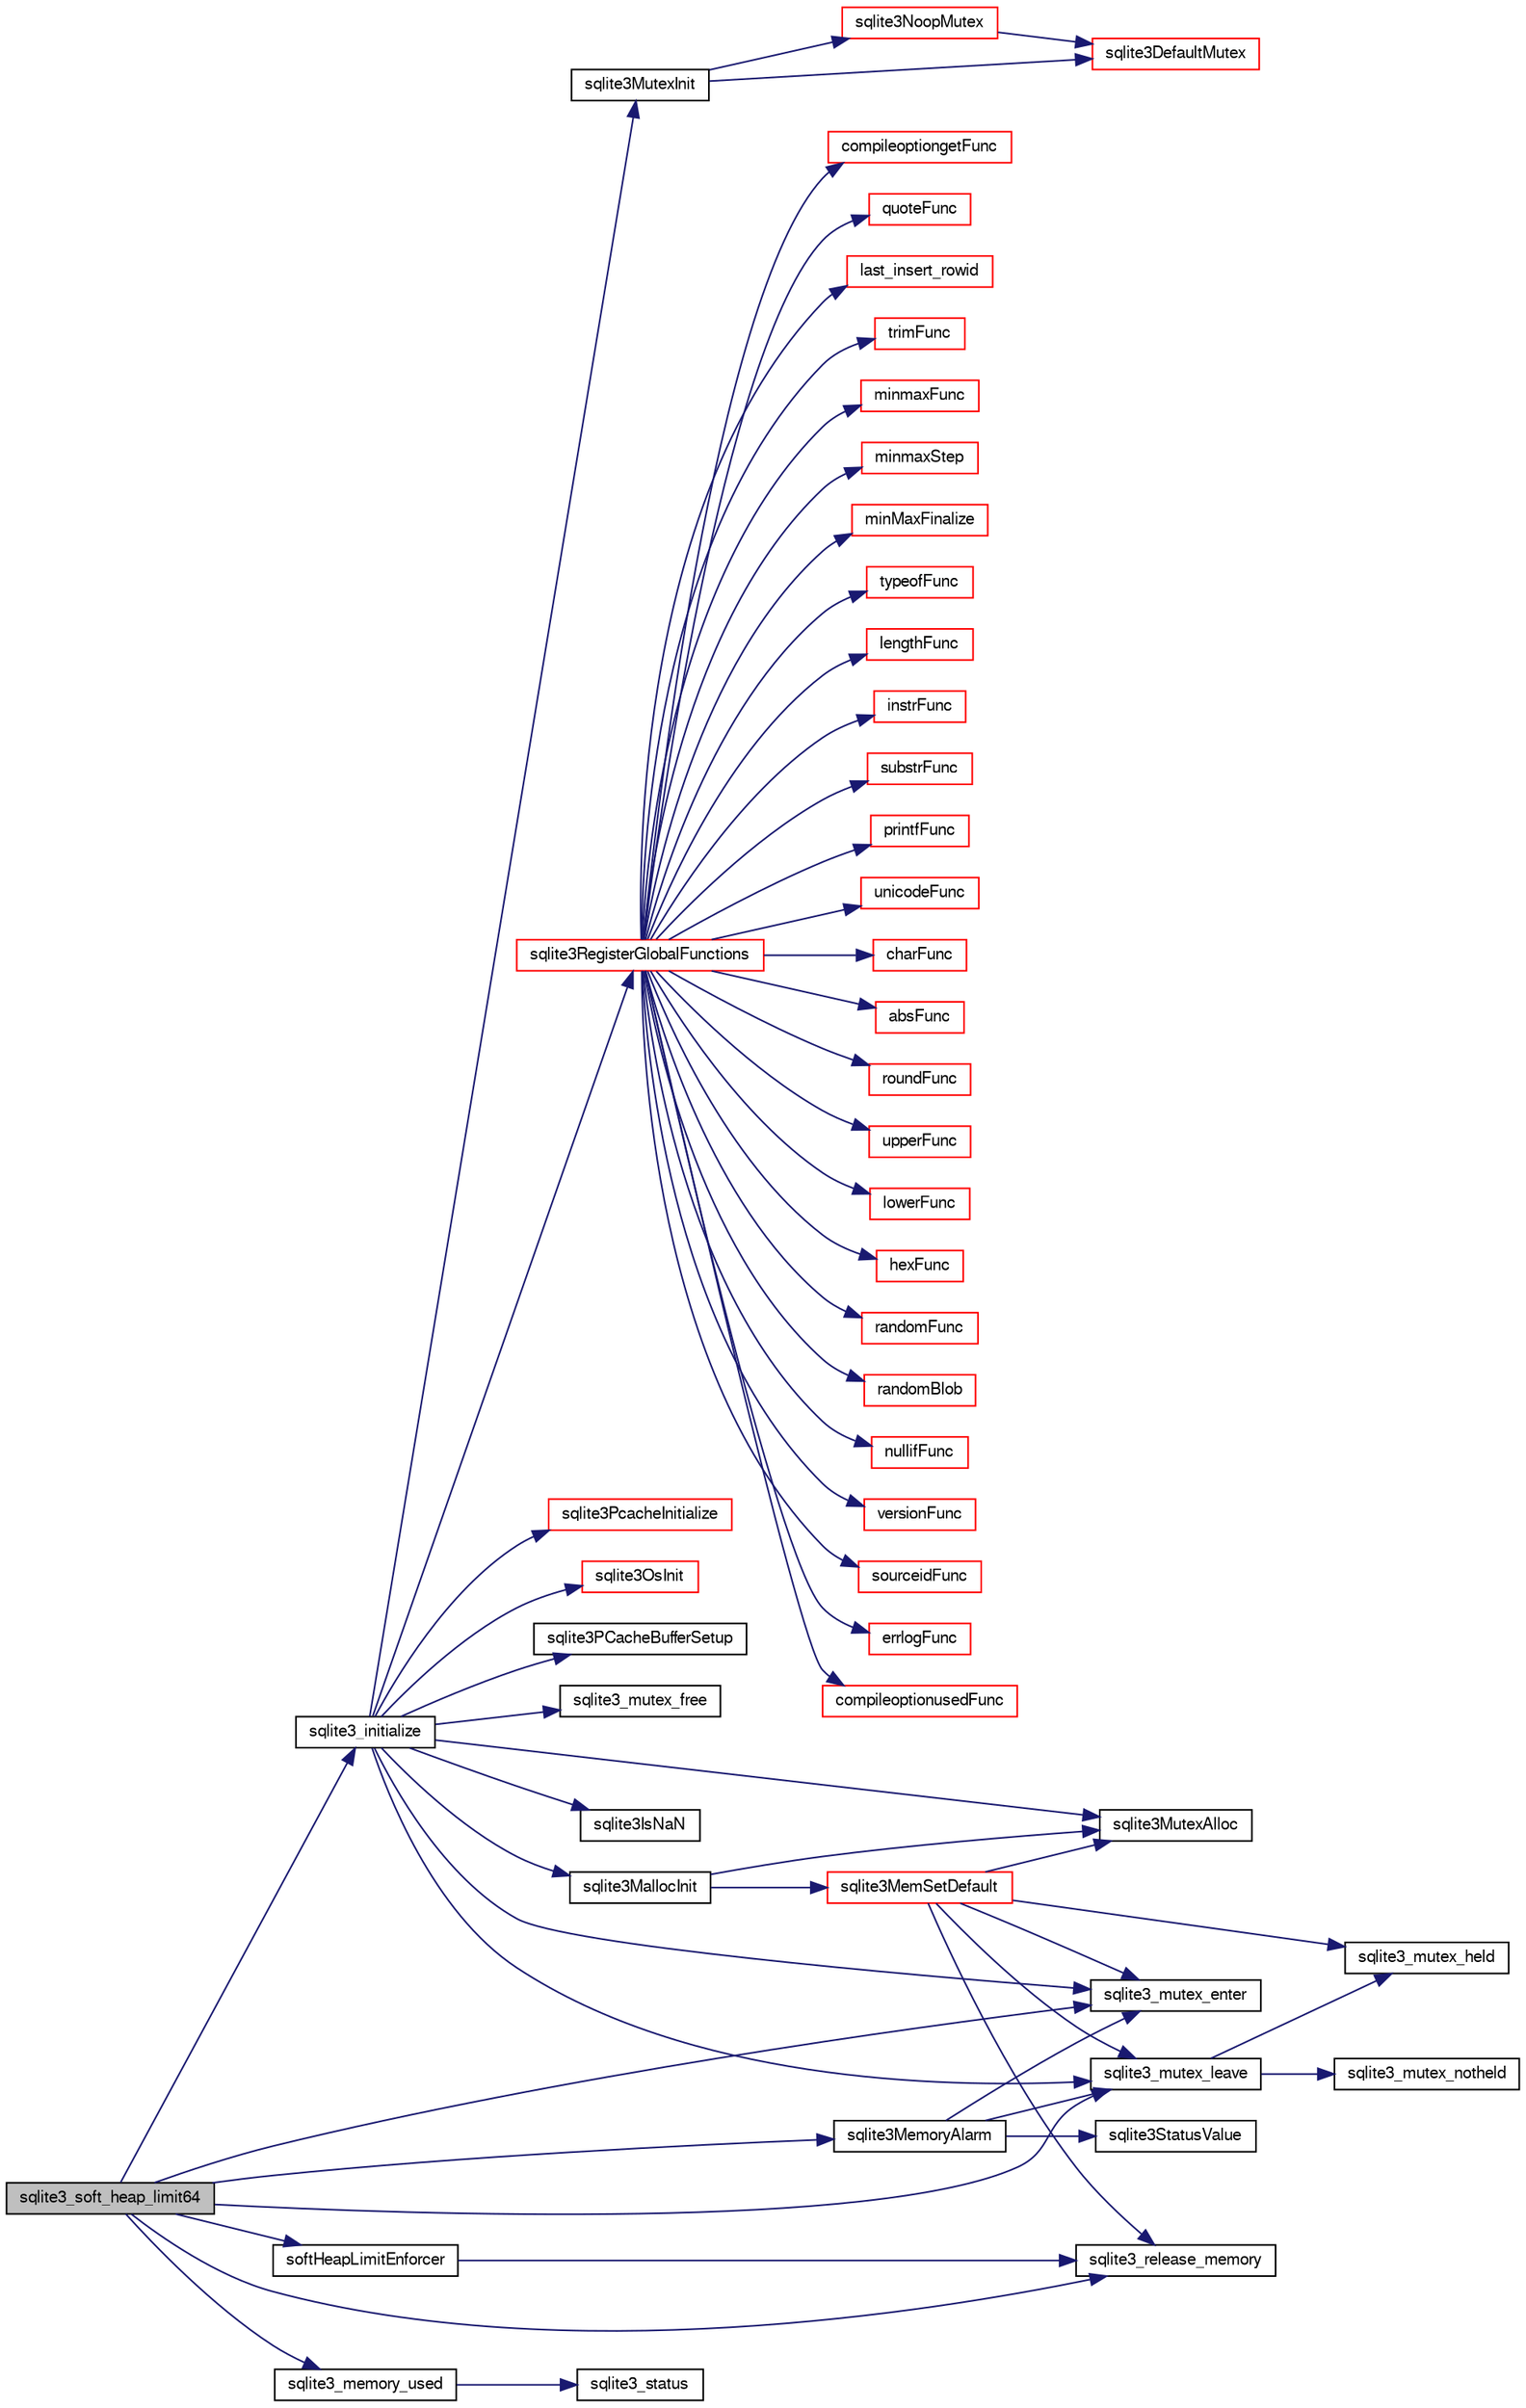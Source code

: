 digraph "sqlite3_soft_heap_limit64"
{
  edge [fontname="FreeSans",fontsize="10",labelfontname="FreeSans",labelfontsize="10"];
  node [fontname="FreeSans",fontsize="10",shape=record];
  rankdir="LR";
  Node81422 [label="sqlite3_soft_heap_limit64",height=0.2,width=0.4,color="black", fillcolor="grey75", style="filled", fontcolor="black"];
  Node81422 -> Node81423 [color="midnightblue",fontsize="10",style="solid",fontname="FreeSans"];
  Node81423 [label="sqlite3_initialize",height=0.2,width=0.4,color="black", fillcolor="white", style="filled",URL="$sqlite3_8c.html#ab0c0ee2d5d4cf8b28e9572296a8861df"];
  Node81423 -> Node81424 [color="midnightblue",fontsize="10",style="solid",fontname="FreeSans"];
  Node81424 [label="sqlite3MutexInit",height=0.2,width=0.4,color="black", fillcolor="white", style="filled",URL="$sqlite3_8c.html#a7906afcdd1cdb3d0007eb932398a1158"];
  Node81424 -> Node81425 [color="midnightblue",fontsize="10",style="solid",fontname="FreeSans"];
  Node81425 [label="sqlite3DefaultMutex",height=0.2,width=0.4,color="red", fillcolor="white", style="filled",URL="$sqlite3_8c.html#ac895a71e325f9b2f9b862f737c17aca8"];
  Node81424 -> Node81446 [color="midnightblue",fontsize="10",style="solid",fontname="FreeSans"];
  Node81446 [label="sqlite3NoopMutex",height=0.2,width=0.4,color="red", fillcolor="white", style="filled",URL="$sqlite3_8c.html#a09742cde9ef371d94f8201d2cdb543e4"];
  Node81446 -> Node81425 [color="midnightblue",fontsize="10",style="solid",fontname="FreeSans"];
  Node81423 -> Node81454 [color="midnightblue",fontsize="10",style="solid",fontname="FreeSans"];
  Node81454 [label="sqlite3MutexAlloc",height=0.2,width=0.4,color="black", fillcolor="white", style="filled",URL="$sqlite3_8c.html#a0e3f432ee581f6876b590e7ad7e84e19"];
  Node81423 -> Node81431 [color="midnightblue",fontsize="10",style="solid",fontname="FreeSans"];
  Node81431 [label="sqlite3_mutex_enter",height=0.2,width=0.4,color="black", fillcolor="white", style="filled",URL="$sqlite3_8c.html#a1c12cde690bd89f104de5cbad12a6bf5"];
  Node81423 -> Node81455 [color="midnightblue",fontsize="10",style="solid",fontname="FreeSans"];
  Node81455 [label="sqlite3MallocInit",height=0.2,width=0.4,color="black", fillcolor="white", style="filled",URL="$sqlite3_8c.html#a9e06f9e7cad0d83ce80ab493c9533552"];
  Node81455 -> Node81456 [color="midnightblue",fontsize="10",style="solid",fontname="FreeSans"];
  Node81456 [label="sqlite3MemSetDefault",height=0.2,width=0.4,color="red", fillcolor="white", style="filled",URL="$sqlite3_8c.html#a162fbfd727e92c5f8f72625b5ff62549"];
  Node81456 -> Node81454 [color="midnightblue",fontsize="10",style="solid",fontname="FreeSans"];
  Node81456 -> Node81431 [color="midnightblue",fontsize="10",style="solid",fontname="FreeSans"];
  Node81456 -> Node81437 [color="midnightblue",fontsize="10",style="solid",fontname="FreeSans"];
  Node81437 [label="sqlite3_mutex_leave",height=0.2,width=0.4,color="black", fillcolor="white", style="filled",URL="$sqlite3_8c.html#a5838d235601dbd3c1fa993555c6bcc93"];
  Node81437 -> Node81433 [color="midnightblue",fontsize="10",style="solid",fontname="FreeSans"];
  Node81433 [label="sqlite3_mutex_held",height=0.2,width=0.4,color="black", fillcolor="white", style="filled",URL="$sqlite3_8c.html#acf77da68932b6bc163c5e68547ecc3e7"];
  Node81437 -> Node81438 [color="midnightblue",fontsize="10",style="solid",fontname="FreeSans"];
  Node81438 [label="sqlite3_mutex_notheld",height=0.2,width=0.4,color="black", fillcolor="white", style="filled",URL="$sqlite3_8c.html#a83967c837c1c000d3b5adcfaa688f5dc"];
  Node81456 -> Node81433 [color="midnightblue",fontsize="10",style="solid",fontname="FreeSans"];
  Node81456 -> Node81549 [color="midnightblue",fontsize="10",style="solid",fontname="FreeSans"];
  Node81549 [label="sqlite3_release_memory",height=0.2,width=0.4,color="black", fillcolor="white", style="filled",URL="$sqlite3_8c.html#a91037e7ef182e008677dae146e15cf92"];
  Node81455 -> Node81454 [color="midnightblue",fontsize="10",style="solid",fontname="FreeSans"];
  Node81423 -> Node81437 [color="midnightblue",fontsize="10",style="solid",fontname="FreeSans"];
  Node81423 -> Node81550 [color="midnightblue",fontsize="10",style="solid",fontname="FreeSans"];
  Node81550 [label="sqlite3RegisterGlobalFunctions",height=0.2,width=0.4,color="red", fillcolor="white", style="filled",URL="$sqlite3_8c.html#a9f75bd111010f29e1b8d74344473c4ec"];
  Node81550 -> Node81551 [color="midnightblue",fontsize="10",style="solid",fontname="FreeSans"];
  Node81551 [label="trimFunc",height=0.2,width=0.4,color="red", fillcolor="white", style="filled",URL="$sqlite3_8c.html#afad56dbe7f08139a630156e644b14704"];
  Node81550 -> Node81564 [color="midnightblue",fontsize="10",style="solid",fontname="FreeSans"];
  Node81564 [label="minmaxFunc",height=0.2,width=0.4,color="red", fillcolor="white", style="filled",URL="$sqlite3_8c.html#a4d00f48b948fd73cb70bcfd1efc0bfb0"];
  Node81550 -> Node81573 [color="midnightblue",fontsize="10",style="solid",fontname="FreeSans"];
  Node81573 [label="minmaxStep",height=0.2,width=0.4,color="red", fillcolor="white", style="filled",URL="$sqlite3_8c.html#a5b4c0da0f3b61d7ff25ebd30aa22cca4"];
  Node81550 -> Node81577 [color="midnightblue",fontsize="10",style="solid",fontname="FreeSans"];
  Node81577 [label="minMaxFinalize",height=0.2,width=0.4,color="red", fillcolor="white", style="filled",URL="$sqlite3_8c.html#a0439dd90934a2dee93517c50884d5924"];
  Node81550 -> Node81578 [color="midnightblue",fontsize="10",style="solid",fontname="FreeSans"];
  Node81578 [label="typeofFunc",height=0.2,width=0.4,color="red", fillcolor="white", style="filled",URL="$sqlite3_8c.html#aba6c564ff0d6b017de448469d0fb243f"];
  Node81550 -> Node81579 [color="midnightblue",fontsize="10",style="solid",fontname="FreeSans"];
  Node81579 [label="lengthFunc",height=0.2,width=0.4,color="red", fillcolor="white", style="filled",URL="$sqlite3_8c.html#affdabf006c37c26a1c3e325badb83546"];
  Node81550 -> Node81584 [color="midnightblue",fontsize="10",style="solid",fontname="FreeSans"];
  Node81584 [label="instrFunc",height=0.2,width=0.4,color="red", fillcolor="white", style="filled",URL="$sqlite3_8c.html#a8f86ca540b92ac28aaefaa126170cf8c"];
  Node81550 -> Node81586 [color="midnightblue",fontsize="10",style="solid",fontname="FreeSans"];
  Node81586 [label="substrFunc",height=0.2,width=0.4,color="red", fillcolor="white", style="filled",URL="$sqlite3_8c.html#a8a8739d9af5589338113371e440b2734"];
  Node81550 -> Node81591 [color="midnightblue",fontsize="10",style="solid",fontname="FreeSans"];
  Node81591 [label="printfFunc",height=0.2,width=0.4,color="red", fillcolor="white", style="filled",URL="$sqlite3_8c.html#a80ca21d434c7c5b6668bee721331dda8"];
  Node81550 -> Node81593 [color="midnightblue",fontsize="10",style="solid",fontname="FreeSans"];
  Node81593 [label="unicodeFunc",height=0.2,width=0.4,color="red", fillcolor="white", style="filled",URL="$sqlite3_8c.html#a1d3d012cbe2276d8d713be80884db355"];
  Node81550 -> Node81595 [color="midnightblue",fontsize="10",style="solid",fontname="FreeSans"];
  Node81595 [label="charFunc",height=0.2,width=0.4,color="red", fillcolor="white", style="filled",URL="$sqlite3_8c.html#ab9b72ce47fcea3c3b92e816435a0fd91"];
  Node81550 -> Node81596 [color="midnightblue",fontsize="10",style="solid",fontname="FreeSans"];
  Node81596 [label="absFunc",height=0.2,width=0.4,color="red", fillcolor="white", style="filled",URL="$sqlite3_8c.html#af271994a34f441432d50d7095e0ed23d"];
  Node81550 -> Node81601 [color="midnightblue",fontsize="10",style="solid",fontname="FreeSans"];
  Node81601 [label="roundFunc",height=0.2,width=0.4,color="red", fillcolor="white", style="filled",URL="$sqlite3_8c.html#a8c444ba254edc27891111b76e7ba85e7"];
  Node81550 -> Node81604 [color="midnightblue",fontsize="10",style="solid",fontname="FreeSans"];
  Node81604 [label="upperFunc",height=0.2,width=0.4,color="red", fillcolor="white", style="filled",URL="$sqlite3_8c.html#a8f26e491f9fd893cdb476c577f39f260"];
  Node81550 -> Node81605 [color="midnightblue",fontsize="10",style="solid",fontname="FreeSans"];
  Node81605 [label="lowerFunc",height=0.2,width=0.4,color="red", fillcolor="white", style="filled",URL="$sqlite3_8c.html#a37a07e2d7c0cb4c521e9c334596c89a7"];
  Node81550 -> Node81606 [color="midnightblue",fontsize="10",style="solid",fontname="FreeSans"];
  Node81606 [label="hexFunc",height=0.2,width=0.4,color="red", fillcolor="white", style="filled",URL="$sqlite3_8c.html#a2e2cd151b75b794723d7c4f30fe57c8b"];
  Node81550 -> Node81607 [color="midnightblue",fontsize="10",style="solid",fontname="FreeSans"];
  Node81607 [label="randomFunc",height=0.2,width=0.4,color="red", fillcolor="white", style="filled",URL="$sqlite3_8c.html#a77905d2b2e1b154cf082f061cfa057dd"];
  Node81550 -> Node81611 [color="midnightblue",fontsize="10",style="solid",fontname="FreeSans"];
  Node81611 [label="randomBlob",height=0.2,width=0.4,color="red", fillcolor="white", style="filled",URL="$sqlite3_8c.html#a2b058708f7f26feb80fce84c3e375d64"];
  Node81550 -> Node81613 [color="midnightblue",fontsize="10",style="solid",fontname="FreeSans"];
  Node81613 [label="nullifFunc",height=0.2,width=0.4,color="red", fillcolor="white", style="filled",URL="$sqlite3_8c.html#aa677b6612cd4e6630438b729f56cd3e6"];
  Node81550 -> Node81614 [color="midnightblue",fontsize="10",style="solid",fontname="FreeSans"];
  Node81614 [label="versionFunc",height=0.2,width=0.4,color="red", fillcolor="white", style="filled",URL="$sqlite3_8c.html#a258a294d68fbf7c6ba528921b2a721bc"];
  Node81550 -> Node81616 [color="midnightblue",fontsize="10",style="solid",fontname="FreeSans"];
  Node81616 [label="sourceidFunc",height=0.2,width=0.4,color="red", fillcolor="white", style="filled",URL="$sqlite3_8c.html#a3ff22be898cc17c2a45a7fa605892c4a"];
  Node81550 -> Node81618 [color="midnightblue",fontsize="10",style="solid",fontname="FreeSans"];
  Node81618 [label="errlogFunc",height=0.2,width=0.4,color="red", fillcolor="white", style="filled",URL="$sqlite3_8c.html#a56d5c8e1f0a43e4c9f8864c27065393f"];
  Node81550 -> Node81619 [color="midnightblue",fontsize="10",style="solid",fontname="FreeSans"];
  Node81619 [label="compileoptionusedFunc",height=0.2,width=0.4,color="red", fillcolor="white", style="filled",URL="$sqlite3_8c.html#ab8caa7140383f5e738f29c859232145f"];
  Node81550 -> Node81622 [color="midnightblue",fontsize="10",style="solid",fontname="FreeSans"];
  Node81622 [label="compileoptiongetFunc",height=0.2,width=0.4,color="red", fillcolor="white", style="filled",URL="$sqlite3_8c.html#a9221f1bc427c499f548f1e50ad1033b0"];
  Node81550 -> Node81624 [color="midnightblue",fontsize="10",style="solid",fontname="FreeSans"];
  Node81624 [label="quoteFunc",height=0.2,width=0.4,color="red", fillcolor="white", style="filled",URL="$sqlite3_8c.html#a8e64c0ef376144dfad6a4a3d499056b8"];
  Node81550 -> Node81625 [color="midnightblue",fontsize="10",style="solid",fontname="FreeSans"];
  Node81625 [label="last_insert_rowid",height=0.2,width=0.4,color="red", fillcolor="white", style="filled",URL="$sqlite3_8c.html#a58bdb5411ca39965cee456c209725009"];
  Node81423 -> Node81698 [color="midnightblue",fontsize="10",style="solid",fontname="FreeSans"];
  Node81698 [label="sqlite3PcacheInitialize",height=0.2,width=0.4,color="red", fillcolor="white", style="filled",URL="$sqlite3_8c.html#a2902c61ddc88bea002c4d69fe4052b1f"];
  Node81423 -> Node81699 [color="midnightblue",fontsize="10",style="solid",fontname="FreeSans"];
  Node81699 [label="sqlite3OsInit",height=0.2,width=0.4,color="red", fillcolor="white", style="filled",URL="$sqlite3_8c.html#afeaa886fe1ca086a30fd278b1d069762"];
  Node81423 -> Node81703 [color="midnightblue",fontsize="10",style="solid",fontname="FreeSans"];
  Node81703 [label="sqlite3PCacheBufferSetup",height=0.2,width=0.4,color="black", fillcolor="white", style="filled",URL="$sqlite3_8c.html#ad18a1eebefdfbc4254f473f7b0101937"];
  Node81423 -> Node81704 [color="midnightblue",fontsize="10",style="solid",fontname="FreeSans"];
  Node81704 [label="sqlite3_mutex_free",height=0.2,width=0.4,color="black", fillcolor="white", style="filled",URL="$sqlite3_8c.html#a2db2e72e08f6873afa9c61b0ec726fec"];
  Node81423 -> Node81486 [color="midnightblue",fontsize="10",style="solid",fontname="FreeSans"];
  Node81486 [label="sqlite3IsNaN",height=0.2,width=0.4,color="black", fillcolor="white", style="filled",URL="$sqlite3_8c.html#aed4d78203877c3486765ccbc7feebb50"];
  Node81422 -> Node81431 [color="midnightblue",fontsize="10",style="solid",fontname="FreeSans"];
  Node81422 -> Node81437 [color="midnightblue",fontsize="10",style="solid",fontname="FreeSans"];
  Node81422 -> Node81705 [color="midnightblue",fontsize="10",style="solid",fontname="FreeSans"];
  Node81705 [label="sqlite3MemoryAlarm",height=0.2,width=0.4,color="black", fillcolor="white", style="filled",URL="$sqlite3_8c.html#a3a9566583a79c184600082b3d3a50938"];
  Node81705 -> Node81431 [color="midnightblue",fontsize="10",style="solid",fontname="FreeSans"];
  Node81705 -> Node81435 [color="midnightblue",fontsize="10",style="solid",fontname="FreeSans"];
  Node81435 [label="sqlite3StatusValue",height=0.2,width=0.4,color="black", fillcolor="white", style="filled",URL="$sqlite3_8c.html#a30b8ac296c6e200c1fa57708d52c6ef6"];
  Node81705 -> Node81437 [color="midnightblue",fontsize="10",style="solid",fontname="FreeSans"];
  Node81422 -> Node81706 [color="midnightblue",fontsize="10",style="solid",fontname="FreeSans"];
  Node81706 [label="softHeapLimitEnforcer",height=0.2,width=0.4,color="black", fillcolor="white", style="filled",URL="$sqlite3_8c.html#ada3bf458edd3be7a9c03693e50a8c264"];
  Node81706 -> Node81549 [color="midnightblue",fontsize="10",style="solid",fontname="FreeSans"];
  Node81422 -> Node81707 [color="midnightblue",fontsize="10",style="solid",fontname="FreeSans"];
  Node81707 [label="sqlite3_memory_used",height=0.2,width=0.4,color="black", fillcolor="white", style="filled",URL="$sqlite3_8c.html#abedb79a850df1979a693632736616f3f"];
  Node81707 -> Node81708 [color="midnightblue",fontsize="10",style="solid",fontname="FreeSans"];
  Node81708 [label="sqlite3_status",height=0.2,width=0.4,color="black", fillcolor="white", style="filled",URL="$sqlite3_8c.html#ac74c51c2111f457b2cd463f0bdf88f86"];
  Node81422 -> Node81549 [color="midnightblue",fontsize="10",style="solid",fontname="FreeSans"];
}
